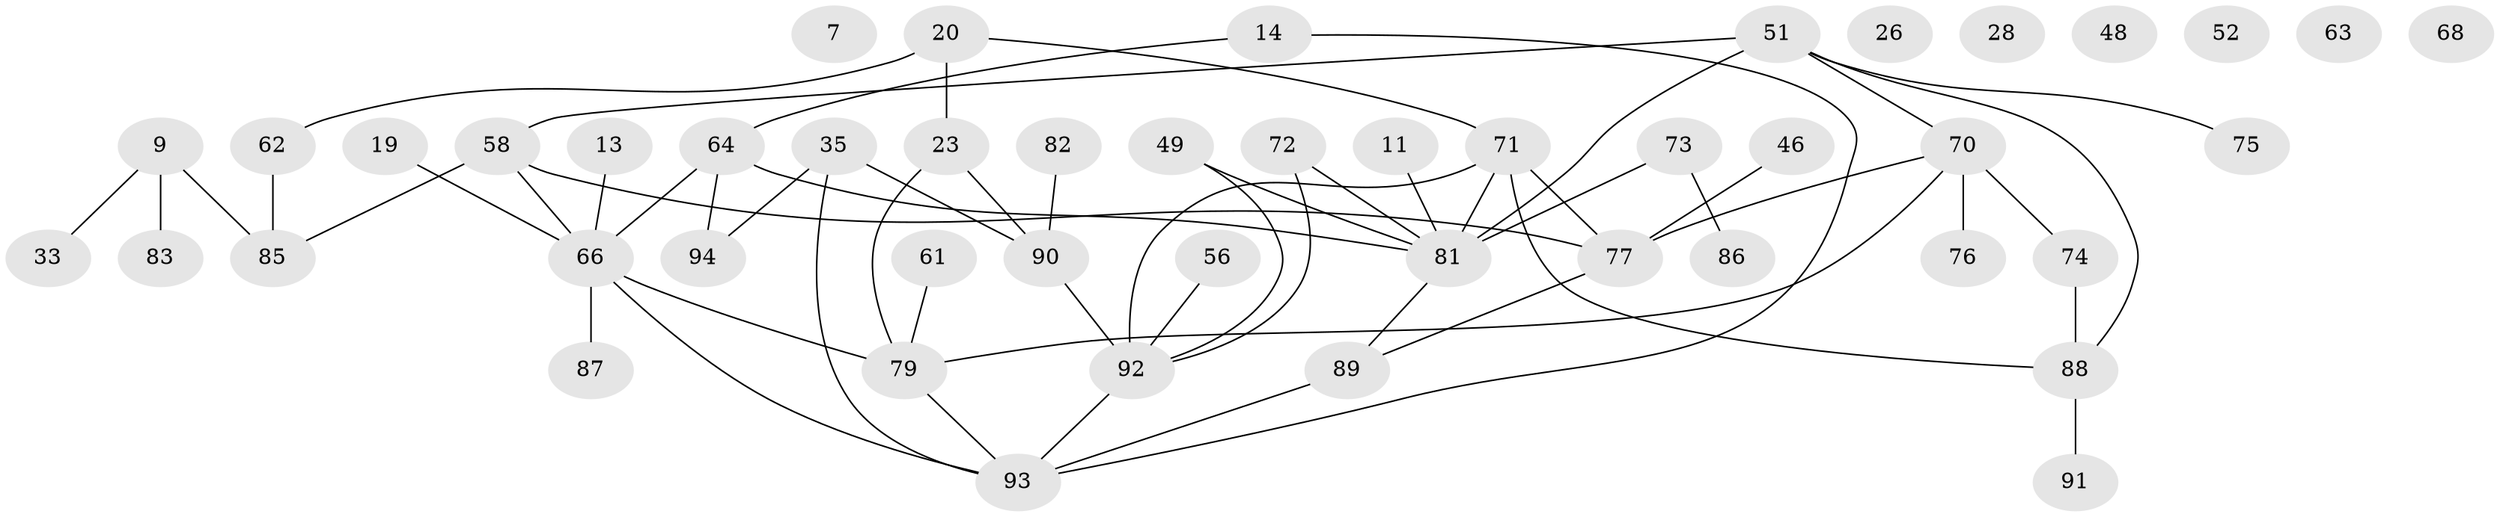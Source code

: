 // original degree distribution, {5: 0.07446808510638298, 3: 0.22340425531914893, 2: 0.2127659574468085, 4: 0.14893617021276595, 0: 0.05319148936170213, 1: 0.26595744680851063, 7: 0.010638297872340425, 6: 0.010638297872340425}
// Generated by graph-tools (version 1.1) at 2025/40/03/09/25 04:40:19]
// undirected, 47 vertices, 57 edges
graph export_dot {
graph [start="1"]
  node [color=gray90,style=filled];
  7;
  9;
  11;
  13;
  14;
  19;
  20 [super="+12"];
  23 [super="+1"];
  26;
  28;
  33;
  35;
  46;
  48;
  49 [super="+3+41"];
  51 [super="+27+43"];
  52 [super="+42"];
  56;
  58 [super="+16+5+36"];
  61;
  62;
  63;
  64;
  66 [super="+60+2"];
  68 [super="+10+30+34"];
  70 [super="+67"];
  71 [super="+6"];
  72;
  73 [super="+8+15"];
  74;
  75;
  76;
  77 [super="+55"];
  79 [super="+21+29+78"];
  81 [super="+57+69+22+31"];
  82 [super="+50"];
  83;
  85 [super="+38"];
  86;
  87 [super="+40"];
  88 [super="+54+84"];
  89 [super="+37+47"];
  90 [super="+24"];
  91;
  92 [super="+25"];
  93 [super="+39+80"];
  94 [super="+4"];
  9 -- 33;
  9 -- 83;
  9 -- 85 [weight=2];
  11 -- 81;
  13 -- 66;
  14 -- 64;
  14 -- 93;
  19 -- 66;
  20 -- 62;
  20 -- 23 [weight=2];
  20 -- 71;
  23 -- 90 [weight=2];
  23 -- 79;
  35 -- 90 [weight=2];
  35 -- 94;
  35 -- 93 [weight=2];
  46 -- 77;
  49 -- 92;
  49 -- 81;
  51 -- 88;
  51 -- 58;
  51 -- 81 [weight=2];
  51 -- 75;
  51 -- 70;
  56 -- 92;
  58 -- 77;
  58 -- 85;
  58 -- 66;
  61 -- 79;
  62 -- 85;
  64 -- 94 [weight=2];
  64 -- 66;
  64 -- 81;
  66 -- 87 [weight=2];
  66 -- 79 [weight=2];
  66 -- 93;
  70 -- 74;
  70 -- 76;
  70 -- 79;
  70 -- 77;
  71 -- 77 [weight=2];
  71 -- 92 [weight=2];
  71 -- 81;
  71 -- 88;
  72 -- 81;
  72 -- 92;
  73 -- 86;
  73 -- 81;
  74 -- 88;
  77 -- 89;
  79 -- 93;
  81 -- 89;
  82 -- 90;
  88 -- 91;
  89 -- 93 [weight=2];
  90 -- 92;
  92 -- 93;
}
